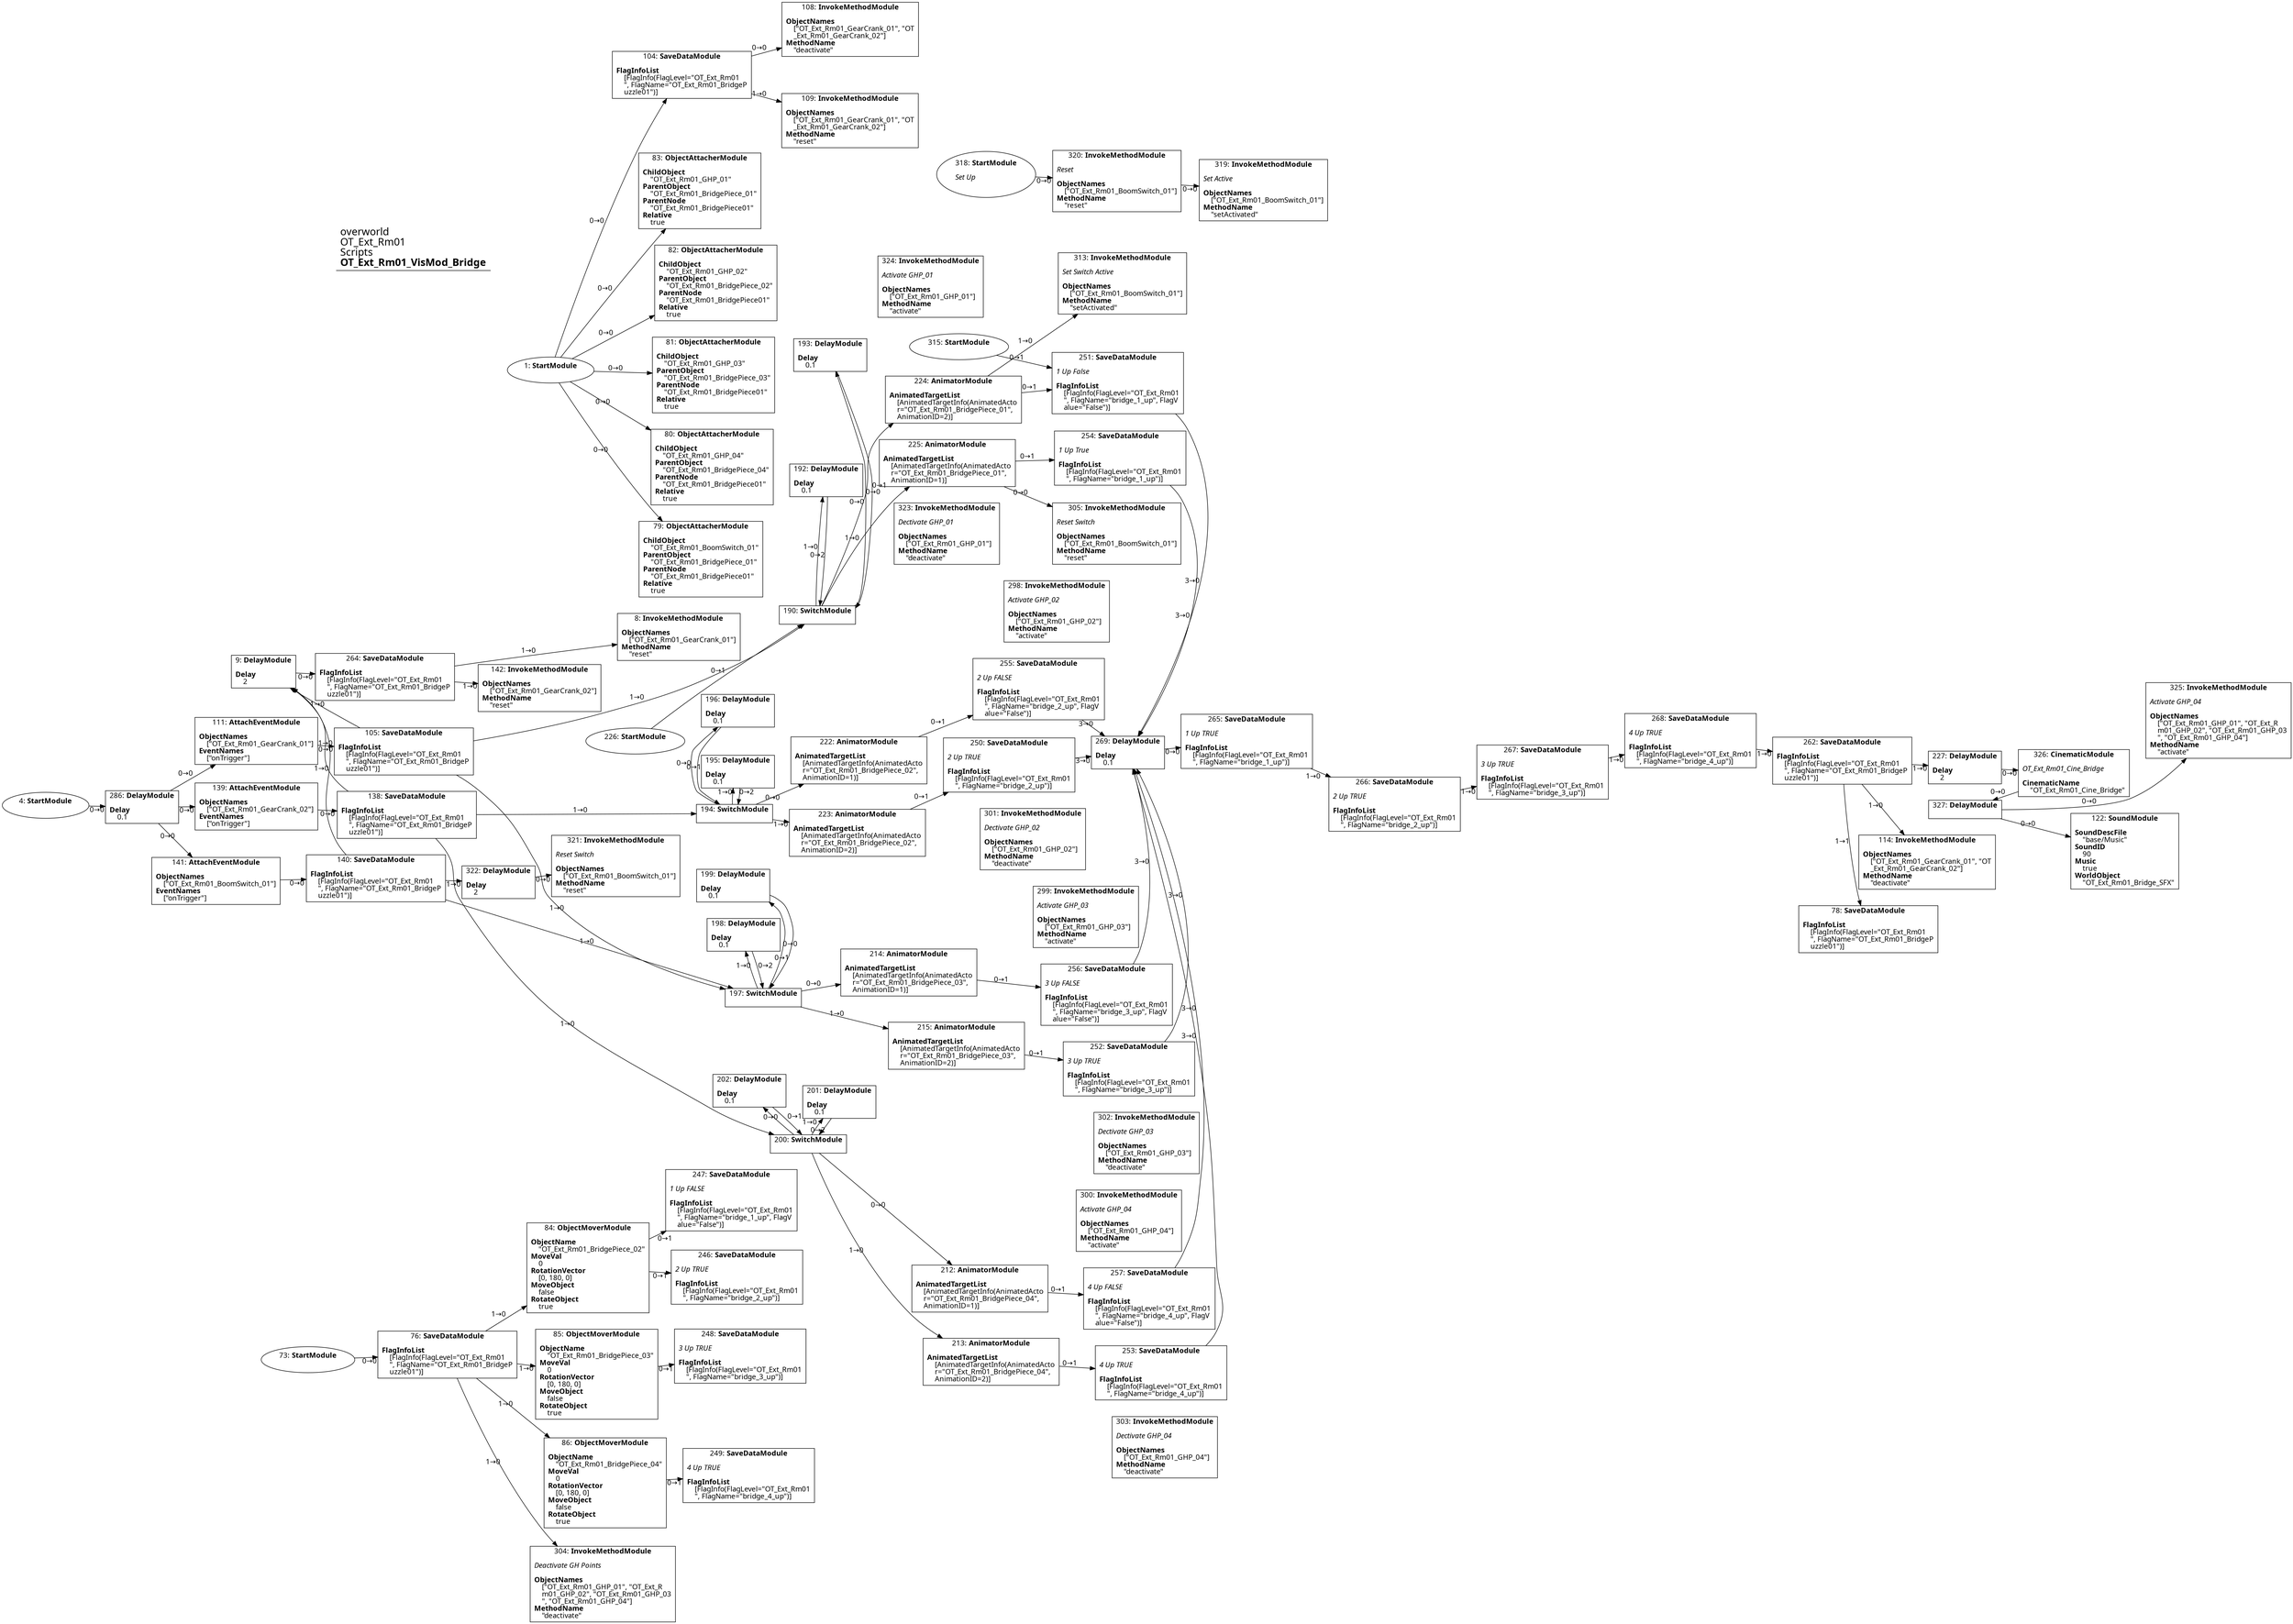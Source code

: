 digraph {
    layout = fdp;
    overlap = prism;
    sep = "+16";
    splines = spline;

    node [ shape = box ];

    graph [ fontname = "Segoe UI" ];
    node [ fontname = "Segoe UI" ];
    edge [ fontname = "Segoe UI" ];

    1 [ label = <1: <b>StartModule</b><br/><br/>> ];
    1 [ shape = oval ]
    1 [ pos = "0.342,1.088!" ];
    1 -> 83 [ label = "0→0" ];
    1 -> 82 [ label = "0→0" ];
    1 -> 81 [ label = "0→0" ];
    1 -> 80 [ label = "0→0" ];
    1 -> 79 [ label = "0→0" ];
    1 -> 104 [ label = "0→0" ];

    4 [ label = <4: <b>StartModule</b><br/><br/>> ];
    4 [ shape = oval ]
    4 [ pos = "-0.48800004,-0.469!" ];
    4 -> 286 [ label = "0→0" ];

    8 [ label = <8: <b>InvokeMethodModule</b><br/><br/><b>ObjectNames</b><br align="left"/>    [&quot;OT_Ext_Rm01_GearCrank_01&quot;]<br align="left"/><b>MethodName</b><br align="left"/>    &quot;reset&quot;<br align="left"/>> ];
    8 [ pos = "0.95000005,0.42000002!" ];

    9 [ label = <9: <b>DelayModule</b><br/><br/><b>Delay</b><br align="left"/>    2<br align="left"/>> ];
    9 [ pos = "0.497,0.37!" ];
    9 -> 264 [ label = "0→0" ];

    73 [ label = <73: <b>StartModule</b><br/><br/>> ];
    73 [ shape = oval ]
    73 [ pos = "0.404,-2.6020002!" ];
    73 -> 76 [ label = "0→0" ];

    76 [ label = <76: <b>SaveDataModule</b><br/><br/><b>FlagInfoList</b><br align="left"/>    [FlagInfo(FlagLevel=&quot;OT_Ext_Rm01<br align="left"/>    &quot;, FlagName=&quot;OT_Ext_Rm01_BridgeP<br align="left"/>    uzzle01&quot;)]<br align="left"/>> ];
    76 [ pos = "0.62,-2.6020002!" ];
    76 -> 84 [ label = "1→0" ];
    76 -> 85 [ label = "1→0" ];
    76 -> 86 [ label = "1→0" ];
    76 -> 304 [ label = "1→0" ];

    78 [ label = <78: <b>SaveDataModule</b><br/><br/><b>FlagInfoList</b><br align="left"/>    [FlagInfo(FlagLevel=&quot;OT_Ext_Rm01<br align="left"/>    &quot;, FlagName=&quot;OT_Ext_Rm01_BridgeP<br align="left"/>    uzzle01&quot;)]<br align="left"/>> ];
    78 [ pos = "4.085,-1.005!" ];

    79 [ label = <79: <b>ObjectAttacherModule</b><br/><br/><b>ChildObject</b><br align="left"/>    &quot;OT_Ext_Rm01_BoomSwitch_01&quot;<br align="left"/><b>ParentObject</b><br align="left"/>    &quot;OT_Ext_Rm01_BridgePiece_01&quot;<br align="left"/><b>ParentNode</b><br align="left"/>    &quot;OT_Ext_Rm01_BridgePiece01&quot;<br align="left"/><b>Relative</b><br align="left"/>    true<br align="left"/>> ];
    79 [ pos = "0.74200004,0.85600007!" ];

    80 [ label = <80: <b>ObjectAttacherModule</b><br/><br/><b>ChildObject</b><br align="left"/>    &quot;OT_Ext_Rm01_GHP_04&quot;<br align="left"/><b>ParentObject</b><br align="left"/>    &quot;OT_Ext_Rm01_BridgePiece_04&quot;<br align="left"/><b>ParentNode</b><br align="left"/>    &quot;OT_Ext_Rm01_BridgePiece01&quot;<br align="left"/><b>Relative</b><br align="left"/>    true<br align="left"/>> ];
    80 [ pos = "0.74,0.975!" ];

    81 [ label = <81: <b>ObjectAttacherModule</b><br/><br/><b>ChildObject</b><br align="left"/>    &quot;OT_Ext_Rm01_GHP_03&quot;<br align="left"/><b>ParentObject</b><br align="left"/>    &quot;OT_Ext_Rm01_BridgePiece_03&quot;<br align="left"/><b>ParentNode</b><br align="left"/>    &quot;OT_Ext_Rm01_BridgePiece01&quot;<br align="left"/><b>Relative</b><br align="left"/>    true<br align="left"/>> ];
    81 [ pos = "0.73800004,1.062!" ];

    82 [ label = <82: <b>ObjectAttacherModule</b><br/><br/><b>ChildObject</b><br align="left"/>    &quot;OT_Ext_Rm01_GHP_02&quot;<br align="left"/><b>ParentObject</b><br align="left"/>    &quot;OT_Ext_Rm01_BridgePiece_02&quot;<br align="left"/><b>ParentNode</b><br align="left"/>    &quot;OT_Ext_Rm01_BridgePiece01&quot;<br align="left"/><b>Relative</b><br align="left"/>    true<br align="left"/>> ];
    82 [ pos = "0.74,1.1500001!" ];

    83 [ label = <83: <b>ObjectAttacherModule</b><br/><br/><b>ChildObject</b><br align="left"/>    &quot;OT_Ext_Rm01_GHP_01&quot;<br align="left"/><b>ParentObject</b><br align="left"/>    &quot;OT_Ext_Rm01_BridgePiece_01&quot;<br align="left"/><b>ParentNode</b><br align="left"/>    &quot;OT_Ext_Rm01_BridgePiece01&quot;<br align="left"/><b>Relative</b><br align="left"/>    true<br align="left"/>> ];
    83 [ pos = "0.74,1.2340001!" ];

    84 [ label = <84: <b>ObjectMoverModule</b><br/><br/><b>ObjectName</b><br align="left"/>    &quot;OT_Ext_Rm01_BridgePiece_02&quot;<br align="left"/><b>MoveVal</b><br align="left"/>    0<br align="left"/><b>RotationVector</b><br align="left"/>    [0, 180, 0]<br align="left"/><b>MoveObject</b><br align="left"/>    false<br align="left"/><b>RotateObject</b><br align="left"/>    true<br align="left"/>> ];
    84 [ pos = "0.97700006,-2.463!" ];
    84 -> 246 [ label = "0→1" ];
    84 -> 247 [ label = "0→1" ];

    85 [ label = <85: <b>ObjectMoverModule</b><br/><br/><b>ObjectName</b><br align="left"/>    &quot;OT_Ext_Rm01_BridgePiece_03&quot;<br align="left"/><b>MoveVal</b><br align="left"/>    0<br align="left"/><b>RotationVector</b><br align="left"/>    [0, 180, 0]<br align="left"/><b>MoveObject</b><br align="left"/>    false<br align="left"/><b>RotateObject</b><br align="left"/>    true<br align="left"/>> ];
    85 [ pos = "0.97700006,-2.6250002!" ];
    85 -> 248 [ label = "0→1" ];

    86 [ label = <86: <b>ObjectMoverModule</b><br/><br/><b>ObjectName</b><br align="left"/>    &quot;OT_Ext_Rm01_BridgePiece_04&quot;<br align="left"/><b>MoveVal</b><br align="left"/>    0<br align="left"/><b>RotationVector</b><br align="left"/>    [0, 180, 0]<br align="left"/><b>MoveObject</b><br align="left"/>    false<br align="left"/><b>RotateObject</b><br align="left"/>    true<br align="left"/>> ];
    86 [ pos = "0.97700006,-2.782!" ];
    86 -> 249 [ label = "0→1" ];

    104 [ label = <104: <b>SaveDataModule</b><br/><br/><b>FlagInfoList</b><br align="left"/>    [FlagInfo(FlagLevel=&quot;OT_Ext_Rm01<br align="left"/>    &quot;, FlagName=&quot;OT_Ext_Rm01_BridgeP<br align="left"/>    uzzle01&quot;)]<br align="left"/>> ];
    104 [ pos = "0.74100006,1.5380001!" ];
    104 -> 108 [ label = "0→0" ];
    104 -> 109 [ label = "1→0" ];

    105 [ label = <105: <b>SaveDataModule</b><br/><br/><b>FlagInfoList</b><br align="left"/>    [FlagInfo(FlagLevel=&quot;OT_Ext_Rm01<br align="left"/>    &quot;, FlagName=&quot;OT_Ext_Rm01_BridgeP<br align="left"/>    uzzle01&quot;)]<br align="left"/>> ];
    105 [ pos = "0.23900001,-0.284!" ];
    105 -> 9 [ label = "1→0" ];
    105 -> 190 [ label = "1→0" ];
    105 -> 197 [ label = "1→0" ];

    108 [ label = <108: <b>InvokeMethodModule</b><br/><br/><b>ObjectNames</b><br align="left"/>    [&quot;OT_Ext_Rm01_GearCrank_01&quot;, &quot;OT<br align="left"/>    _Ext_Rm01_GearCrank_02&quot;]<br align="left"/><b>MethodName</b><br align="left"/>    &quot;deactivate&quot;<br align="left"/>> ];
    108 [ pos = "1.0020001,1.6120001!" ];

    109 [ label = <109: <b>InvokeMethodModule</b><br/><br/><b>ObjectNames</b><br align="left"/>    [&quot;OT_Ext_Rm01_GearCrank_01&quot;, &quot;OT<br align="left"/>    _Ext_Rm01_GearCrank_02&quot;]<br align="left"/><b>MethodName</b><br align="left"/>    &quot;reset&quot;<br align="left"/>> ];
    109 [ pos = "1.003,1.445!" ];

    111 [ label = <111: <b>AttachEventModule</b><br/><br/><b>ObjectNames</b><br align="left"/>    [&quot;OT_Ext_Rm01_GearCrank_01&quot;]<br align="left"/><b>EventNames</b><br align="left"/>    [&quot;onTrigger&quot;]<br align="left"/>> ];
    111 [ pos = "0.018000001,-0.284!" ];
    111 -> 105 [ label = "0→0" ];

    114 [ label = <114: <b>InvokeMethodModule</b><br/><br/><b>ObjectNames</b><br align="left"/>    [&quot;OT_Ext_Rm01_GearCrank_01&quot;, &quot;OT<br align="left"/>    _Ext_Rm01_GearCrank_02&quot;]<br align="left"/><b>MethodName</b><br align="left"/>    &quot;deactivate&quot;<br align="left"/>> ];
    114 [ pos = "4.085,-0.85600007!" ];

    122 [ label = <122: <b>SoundModule</b><br/><br/><b>SoundDescFile</b><br align="left"/>    &quot;base/Music&quot;<br align="left"/><b>SoundID</b><br align="left"/>    90<br align="left"/><b>Music</b><br align="left"/>    true<br align="left"/><b>WorldObject</b><br align="left"/>    &quot;OT_Ext_Rm01_Bridge_SFX&quot;<br align="left"/>> ];
    122 [ pos = "4.662,-0.757!" ];

    138 [ label = <138: <b>SaveDataModule</b><br/><br/><b>FlagInfoList</b><br align="left"/>    [FlagInfo(FlagLevel=&quot;OT_Ext_Rm01<br align="left"/>    &quot;, FlagName=&quot;OT_Ext_Rm01_BridgeP<br align="left"/>    uzzle01&quot;)]<br align="left"/>> ];
    138 [ pos = "0.23600002,-0.469!" ];
    138 -> 9 [ label = "1→0" ];
    138 -> 194 [ label = "1→0" ];
    138 -> 200 [ label = "1→0" ];

    139 [ label = <139: <b>AttachEventModule</b><br/><br/><b>ObjectNames</b><br align="left"/>    [&quot;OT_Ext_Rm01_GearCrank_02&quot;]<br align="left"/><b>EventNames</b><br align="left"/>    [&quot;onTrigger&quot;]<br align="left"/>> ];
    139 [ pos = "0.020000001,-0.469!" ];
    139 -> 138 [ label = "0→0" ];

    140 [ label = <140: <b>SaveDataModule</b><br/><br/><b>FlagInfoList</b><br align="left"/>    [FlagInfo(FlagLevel=&quot;OT_Ext_Rm01<br align="left"/>    &quot;, FlagName=&quot;OT_Ext_Rm01_BridgeP<br align="left"/>    uzzle01&quot;)]<br align="left"/>> ];
    140 [ pos = "0.24100001,-0.65500003!" ];
    140 -> 9 [ label = "1→0" ];
    140 -> 197 [ label = "1→0" ];
    140 -> 322 [ label = "1→0" ];

    141 [ label = <141: <b>AttachEventModule</b><br/><br/><b>ObjectNames</b><br align="left"/>    [&quot;OT_Ext_Rm01_BoomSwitch_01&quot;]<br align="left"/><b>EventNames</b><br align="left"/>    [&quot;onTrigger&quot;]<br align="left"/>> ];
    141 [ pos = "0.019000001,-0.65500003!" ];
    141 -> 140 [ label = "0→0" ];

    142 [ label = <142: <b>InvokeMethodModule</b><br/><br/><b>ObjectNames</b><br align="left"/>    [&quot;OT_Ext_Rm01_GearCrank_02&quot;]<br align="left"/><b>MethodName</b><br align="left"/>    &quot;reset&quot;<br align="left"/>> ];
    142 [ pos = "0.95100003,0.28!" ];

    190 [ label = <190: <b>SwitchModule</b><br/><br/>> ];
    190 [ pos = "1.442,0.29000002!" ];
    190 -> 192 [ label = "1→0" ];
    190 -> 193 [ label = "0→0" ];
    190 -> 224 [ label = "0→0" ];
    190 -> 225 [ label = "1→0" ];

    192 [ label = <192: <b>DelayModule</b><br/><br/><b>Delay</b><br align="left"/>    0.1<br align="left"/>> ];
    192 [ pos = "1.47,0.47500002!" ];
    192 -> 190 [ label = "0→2" ];

    193 [ label = <193: <b>DelayModule</b><br/><br/><b>Delay</b><br align="left"/>    0.1<br align="left"/>> ];
    193 [ pos = "1.4690001,0.657!" ];
    193 -> 190 [ label = "0→1" ];

    194 [ label = <194: <b>SwitchModule</b><br/><br/>> ];
    194 [ pos = "1.4210001,-0.41400003!" ];
    194 -> 195 [ label = "1→0" ];
    194 -> 196 [ label = "0→0" ];
    194 -> 222 [ label = "0→0" ];
    194 -> 223 [ label = "1→0" ];

    195 [ label = <195: <b>DelayModule</b><br/><br/><b>Delay</b><br align="left"/>    0.1<br align="left"/>> ];
    195 [ pos = "1.4490001,-0.22900002!" ];
    195 -> 194 [ label = "0→2" ];

    196 [ label = <196: <b>DelayModule</b><br/><br/><b>Delay</b><br align="left"/>    0.1<br align="left"/>> ];
    196 [ pos = "1.4510001,-0.057000004!" ];
    196 -> 194 [ label = "0→1" ];

    197 [ label = <197: <b>SwitchModule</b><br/><br/>> ];
    197 [ pos = "1.4670001,-1.269!" ];
    197 -> 198 [ label = "1→0" ];
    197 -> 199 [ label = "0→0" ];
    197 -> 214 [ label = "0→0" ];
    197 -> 215 [ label = "1→0" ];

    198 [ label = <198: <b>DelayModule</b><br/><br/><b>Delay</b><br align="left"/>    0.1<br align="left"/>> ];
    198 [ pos = "1.4950001,-1.0840001!" ];
    198 -> 197 [ label = "0→2" ];

    199 [ label = <199: <b>DelayModule</b><br/><br/><b>Delay</b><br align="left"/>    0.1<br align="left"/>> ];
    199 [ pos = "1.4950001,-0.90800005!" ];
    199 -> 197 [ label = "0→1" ];

    200 [ label = <200: <b>SwitchModule</b><br/><br/>> ];
    200 [ pos = "1.463,-2!" ];
    200 -> 201 [ label = "1→0" ];
    200 -> 202 [ label = "0→0" ];
    200 -> 212 [ label = "0→0" ];
    200 -> 213 [ label = "1→0" ];

    201 [ label = <201: <b>DelayModule</b><br/><br/><b>Delay</b><br align="left"/>    0.1<br align="left"/>> ];
    201 [ pos = "1.491,-1.815!" ];
    201 -> 200 [ label = "0→2" ];

    202 [ label = <202: <b>DelayModule</b><br/><br/><b>Delay</b><br align="left"/>    0.1<br align="left"/>> ];
    202 [ pos = "1.4920001,-1.6400001!" ];
    202 -> 200 [ label = "0→1" ];

    212 [ label = <212: <b>AnimatorModule</b><br/><br/><b>AnimatedTargetList</b><br align="left"/>    [AnimatedTargetInfo(AnimatedActo<br align="left"/>    r=&quot;OT_Ext_Rm01_BridgePiece_04&quot;, <br align="left"/>    AnimationID=1)]<br align="left"/>> ];
    212 [ pos = "1.7700001,-1.932!" ];
    212 -> 257 [ label = "0→1" ];

    213 [ label = <213: <b>AnimatorModule</b><br/><br/><b>AnimatedTargetList</b><br align="left"/>    [AnimatedTargetInfo(AnimatedActo<br align="left"/>    r=&quot;OT_Ext_Rm01_BridgePiece_04&quot;, <br align="left"/>    AnimationID=2)]<br align="left"/>> ];
    213 [ pos = "1.766,-2.084!" ];
    213 -> 253 [ label = "0→1" ];

    214 [ label = <214: <b>AnimatorModule</b><br/><br/><b>AnimatedTargetList</b><br align="left"/>    [AnimatedTargetInfo(AnimatedActo<br align="left"/>    r=&quot;OT_Ext_Rm01_BridgePiece_03&quot;, <br align="left"/>    AnimationID=1)]<br align="left"/>> ];
    214 [ pos = "1.7800001,-1.199!" ];
    214 -> 256 [ label = "0→1" ];

    215 [ label = <215: <b>AnimatorModule</b><br/><br/><b>AnimatedTargetList</b><br align="left"/>    [AnimatedTargetInfo(AnimatedActo<br align="left"/>    r=&quot;OT_Ext_Rm01_BridgePiece_03&quot;, <br align="left"/>    AnimationID=2)]<br align="left"/>> ];
    215 [ pos = "1.774,-1.3610001!" ];
    215 -> 252 [ label = "0→1" ];

    222 [ label = <222: <b>AnimatorModule</b><br/><br/><b>AnimatedTargetList</b><br align="left"/>    [AnimatedTargetInfo(AnimatedActo<br align="left"/>    r=&quot;OT_Ext_Rm01_BridgePiece_02&quot;, <br align="left"/>    AnimationID=1)]<br align="left"/>> ];
    222 [ pos = "1.7320001,-0.39600003!" ];
    222 -> 255 [ label = "0→1" ];

    223 [ label = <223: <b>AnimatorModule</b><br/><br/><b>AnimatedTargetList</b><br align="left"/>    [AnimatedTargetInfo(AnimatedActo<br align="left"/>    r=&quot;OT_Ext_Rm01_BridgePiece_02&quot;, <br align="left"/>    AnimationID=2)]<br align="left"/>> ];
    223 [ pos = "1.7300001,-0.545!" ];
    223 -> 250 [ label = "0→1" ];

    224 [ label = <224: <b>AnimatorModule</b><br/><br/><b>AnimatedTargetList</b><br align="left"/>    [AnimatedTargetInfo(AnimatedActo<br align="left"/>    r=&quot;OT_Ext_Rm01_BridgePiece_01&quot;, <br align="left"/>    AnimationID=2)]<br align="left"/>> ];
    224 [ pos = "1.774,0.40600002!" ];
    224 -> 251 [ label = "0→1" ];
    224 -> 313 [ label = "1→0" ];

    225 [ label = <225: <b>AnimatorModule</b><br/><br/><b>AnimatedTargetList</b><br align="left"/>    [AnimatedTargetInfo(AnimatedActo<br align="left"/>    r=&quot;OT_Ext_Rm01_BridgePiece_01&quot;, <br align="left"/>    AnimationID=1)]<br align="left"/>> ];
    225 [ pos = "1.766,0.23500001!" ];
    225 -> 254 [ label = "0→1" ];
    225 -> 305 [ label = "0→0" ];

    226 [ label = <226: <b>StartModule</b><br/><br/>> ];
    226 [ shape = oval ]
    226 [ pos = "1.2080001,0.057000004!" ];
    226 -> 190 [ label = "0→1" ];

    227 [ label = <227: <b>DelayModule</b><br/><br/><b>Delay</b><br align="left"/>    2<br align="left"/>> ];
    227 [ pos = "4.0680003,-0.65500003!" ];
    227 -> 326 [ label = "0→0" ];

    246 [ label = <246: <b>SaveDataModule</b><br/><br/><i>2 Up TRUE<br align="left"/></i><br align="left"/><b>FlagInfoList</b><br align="left"/>    [FlagInfo(FlagLevel=&quot;OT_Ext_Rm01<br align="left"/>    &quot;, FlagName=&quot;bridge_2_up&quot;)]<br align="left"/>> ];
    246 [ pos = "1.24,-2.44!" ];

    247 [ label = <247: <b>SaveDataModule</b><br/><br/><i>1 Up FALSE<br align="left"/></i><br align="left"/><b>FlagInfoList</b><br align="left"/>    [FlagInfo(FlagLevel=&quot;OT_Ext_Rm01<br align="left"/>    &quot;, FlagName=&quot;bridge_1_up&quot;, FlagV<br align="left"/>    alue=&quot;False&quot;)]<br align="left"/>> ];
    247 [ pos = "1.2390001,-2.289!" ];

    248 [ label = <248: <b>SaveDataModule</b><br/><br/><i>3 Up TRUE<br align="left"/></i><br align="left"/><b>FlagInfoList</b><br align="left"/>    [FlagInfo(FlagLevel=&quot;OT_Ext_Rm01<br align="left"/>    &quot;, FlagName=&quot;bridge_3_up&quot;)]<br align="left"/>> ];
    248 [ pos = "1.2440001,-2.6020002!" ];

    249 [ label = <249: <b>SaveDataModule</b><br/><br/><i>4 Up TRUE<br align="left"/></i><br align="left"/><b>FlagInfoList</b><br align="left"/>    [FlagInfo(FlagLevel=&quot;OT_Ext_Rm01<br align="left"/>    &quot;, FlagName=&quot;bridge_4_up&quot;)]<br align="left"/>> ];
    249 [ pos = "1.246,-2.759!" ];

    250 [ label = <250: <b>SaveDataModule</b><br/><br/><i>2 Up TRUE<br align="left"/></i><br align="left"/><b>FlagInfoList</b><br align="left"/>    [FlagInfo(FlagLevel=&quot;OT_Ext_Rm01<br align="left"/>    &quot;, FlagName=&quot;bridge_2_up&quot;)]<br align="left"/>> ];
    250 [ pos = "1.9660001,-0.522!" ];
    250 -> 269 [ label = "3→0" ];

    251 [ label = <251: <b>SaveDataModule</b><br/><br/><i>1 Up False<br align="left"/></i><br align="left"/><b>FlagInfoList</b><br align="left"/>    [FlagInfo(FlagLevel=&quot;OT_Ext_Rm01<br align="left"/>    &quot;, FlagName=&quot;bridge_1_up&quot;, FlagV<br align="left"/>    alue=&quot;False&quot;)]<br align="left"/>> ];
    251 [ pos = "2.015,0.42900002!" ];
    251 -> 269 [ label = "3→0" ];

    252 [ label = <252: <b>SaveDataModule</b><br/><br/><i>3 Up TRUE<br align="left"/></i><br align="left"/><b>FlagInfoList</b><br align="left"/>    [FlagInfo(FlagLevel=&quot;OT_Ext_Rm01<br align="left"/>    &quot;, FlagName=&quot;bridge_3_up&quot;)]<br align="left"/>> ];
    252 [ pos = "2.0080001,-1.338!" ];
    252 -> 269 [ label = "3→0" ];

    253 [ label = <253: <b>SaveDataModule</b><br/><br/><i>4 Up TRUE<br align="left"/></i><br align="left"/><b>FlagInfoList</b><br align="left"/>    [FlagInfo(FlagLevel=&quot;OT_Ext_Rm01<br align="left"/>    &quot;, FlagName=&quot;bridge_4_up&quot;)]<br align="left"/>> ];
    253 [ pos = "1.991,-2.061!" ];
    253 -> 269 [ label = "3→0" ];

    254 [ label = <254: <b>SaveDataModule</b><br/><br/><i>1 Up True<br align="left"/></i><br align="left"/><b>FlagInfoList</b><br align="left"/>    [FlagInfo(FlagLevel=&quot;OT_Ext_Rm01<br align="left"/>    &quot;, FlagName=&quot;bridge_1_up&quot;)]<br align="left"/>> ];
    254 [ pos = "2.015,0.25800002!" ];
    254 -> 269 [ label = "3→0" ];

    255 [ label = <255: <b>SaveDataModule</b><br/><br/><i>2 Up FALSE<br align="left"/></i><br align="left"/><b>FlagInfoList</b><br align="left"/>    [FlagInfo(FlagLevel=&quot;OT_Ext_Rm01<br align="left"/>    &quot;, FlagName=&quot;bridge_2_up&quot;, FlagV<br align="left"/>    alue=&quot;False&quot;)]<br align="left"/>> ];
    255 [ pos = "1.9580001,-0.37300003!" ];
    255 -> 269 [ label = "3→0" ];

    256 [ label = <256: <b>SaveDataModule</b><br/><br/><i>3 Up FALSE<br align="left"/></i><br align="left"/><b>FlagInfoList</b><br align="left"/>    [FlagInfo(FlagLevel=&quot;OT_Ext_Rm01<br align="left"/>    &quot;, FlagName=&quot;bridge_3_up&quot;, FlagV<br align="left"/>    alue=&quot;False&quot;)]<br align="left"/>> ];
    256 [ pos = "2.0070002,-1.176!" ];
    256 -> 269 [ label = "3→0" ];

    257 [ label = <257: <b>SaveDataModule</b><br/><br/><i>4 Up FALSE<br align="left"/></i><br align="left"/><b>FlagInfoList</b><br align="left"/>    [FlagInfo(FlagLevel=&quot;OT_Ext_Rm01<br align="left"/>    &quot;, FlagName=&quot;bridge_4_up&quot;, FlagV<br align="left"/>    alue=&quot;False&quot;)]<br align="left"/>> ];
    257 [ pos = "1.9890001,-1.909!" ];
    257 -> 269 [ label = "3→0" ];

    262 [ label = <262: <b>SaveDataModule</b><br/><br/><b>FlagInfoList</b><br align="left"/>    [FlagInfo(FlagLevel=&quot;OT_Ext_Rm01<br align="left"/>    &quot;, FlagName=&quot;OT_Ext_Rm01_BridgeP<br align="left"/>    uzzle01&quot;)]<br align="left"/>> ];
    262 [ pos = "3.8060002,-0.632!" ];
    262 -> 227 [ label = "1→0" ];
    262 -> 114 [ label = "1→0" ];
    262 -> 78 [ label = "1→1" ];

    264 [ label = <264: <b>SaveDataModule</b><br/><br/><b>FlagInfoList</b><br align="left"/>    [FlagInfo(FlagLevel=&quot;OT_Ext_Rm01<br align="left"/>    &quot;, FlagName=&quot;OT_Ext_Rm01_BridgeP<br align="left"/>    uzzle01&quot;)]<br align="left"/>> ];
    264 [ pos = "0.67700005,0.37!" ];
    264 -> 8 [ label = "1→0" ];
    264 -> 142 [ label = "1→0" ];

    265 [ label = <265: <b>SaveDataModule</b><br/><br/><i>1 Up TRUE<br align="left"/></i><br align="left"/><b>FlagInfoList</b><br align="left"/>    [FlagInfo(FlagLevel=&quot;OT_Ext_Rm01<br align="left"/>    &quot;, FlagName=&quot;bridge_1_up&quot;)]<br align="left"/>> ];
    265 [ pos = "2.9320002,-0.60300004!" ];
    265 -> 266 [ label = "1→0" ];

    266 [ label = <266: <b>SaveDataModule</b><br/><br/><i>2 Up TRUE<br align="left"/></i><br align="left"/><b>FlagInfoList</b><br align="left"/>    [FlagInfo(FlagLevel=&quot;OT_Ext_Rm01<br align="left"/>    &quot;, FlagName=&quot;bridge_2_up&quot;)]<br align="left"/>> ];
    266 [ pos = "3.1560001,-0.609!" ];
    266 -> 267 [ label = "1→0" ];

    267 [ label = <267: <b>SaveDataModule</b><br/><br/><i>3 Up TRUE<br align="left"/></i><br align="left"/><b>FlagInfoList</b><br align="left"/>    [FlagInfo(FlagLevel=&quot;OT_Ext_Rm01<br align="left"/>    &quot;, FlagName=&quot;bridge_3_up&quot;)]<br align="left"/>> ];
    267 [ pos = "3.3660002,-0.611!" ];
    267 -> 268 [ label = "1→0" ];

    268 [ label = <268: <b>SaveDataModule</b><br/><br/><i>4 Up TRUE<br align="left"/></i><br align="left"/><b>FlagInfoList</b><br align="left"/>    [FlagInfo(FlagLevel=&quot;OT_Ext_Rm01<br align="left"/>    &quot;, FlagName=&quot;bridge_4_up&quot;)]<br align="left"/>> ];
    268 [ pos = "3.591,-0.609!" ];
    268 -> 262 [ label = "1→0" ];

    269 [ label = <269: <b>DelayModule</b><br/><br/><b>Delay</b><br align="left"/>    0.1<br align="left"/>> ];
    269 [ pos = "2.756,-0.60300004!" ];
    269 -> 265 [ label = "0→0" ];

    286 [ label = <286: <b>DelayModule</b><br/><br/><b>Delay</b><br align="left"/>    0.1<br align="left"/>> ];
    286 [ pos = "-0.29200003,-0.469!" ];
    286 -> 111 [ label = "0→0" ];
    286 -> 139 [ label = "0→0" ];
    286 -> 141 [ label = "0→0" ];

    298 [ label = <298: <b>InvokeMethodModule</b><br/><br/><i>Activate GHP_02<br align="left"/></i><br align="left"/><b>ObjectNames</b><br align="left"/>    [&quot;OT_Ext_Rm01_GHP_02&quot;]<br align="left"/><b>MethodName</b><br align="left"/>    &quot;activate&quot;<br align="left"/>> ];
    298 [ pos = "1.96,-0.21100001!" ];

    299 [ label = <299: <b>InvokeMethodModule</b><br/><br/><i>Activate GHP_03<br align="left"/></i><br align="left"/><b>ObjectNames</b><br align="left"/>    [&quot;OT_Ext_Rm01_GHP_03&quot;]<br align="left"/><b>MethodName</b><br align="left"/>    &quot;activate&quot;<br align="left"/>> ];
    299 [ pos = "2.0040002,-1.016!" ];

    300 [ label = <300: <b>InvokeMethodModule</b><br/><br/><i>Activate GHP_04<br align="left"/></i><br align="left"/><b>ObjectNames</b><br align="left"/>    [&quot;OT_Ext_Rm01_GHP_04&quot;]<br align="left"/><b>MethodName</b><br align="left"/>    &quot;activate&quot;<br align="left"/>> ];
    300 [ pos = "1.988,-1.7580001!" ];

    301 [ label = <301: <b>InvokeMethodModule</b><br/><br/><i>Dectivate GHP_02<br align="left"/></i><br align="left"/><b>ObjectNames</b><br align="left"/>    [&quot;OT_Ext_Rm01_GHP_02&quot;]<br align="left"/><b>MethodName</b><br align="left"/>    &quot;deactivate&quot;<br align="left"/>> ];
    301 [ pos = "1.9740001,-0.67700005!" ];

    302 [ label = <302: <b>InvokeMethodModule</b><br/><br/><i>Dectivate GHP_03<br align="left"/></i><br align="left"/><b>ObjectNames</b><br align="left"/>    [&quot;OT_Ext_Rm01_GHP_03&quot;]<br align="left"/><b>MethodName</b><br align="left"/>    &quot;deactivate&quot;<br align="left"/>> ];
    302 [ pos = "2.0110002,-1.491!" ];

    303 [ label = <303: <b>InvokeMethodModule</b><br/><br/><i>Dectivate GHP_04<br align="left"/></i><br align="left"/><b>ObjectNames</b><br align="left"/>    [&quot;OT_Ext_Rm01_GHP_04&quot;]<br align="left"/><b>MethodName</b><br align="left"/>    &quot;deactivate&quot;<br align="left"/>> ];
    303 [ pos = "1.9950001,-2.214!" ];

    304 [ label = <304: <b>InvokeMethodModule</b><br/><br/><i>Deactivate GH Points<br align="left"/></i><br align="left"/><b>ObjectNames</b><br align="left"/>    [&quot;OT_Ext_Rm01_GHP_01&quot;, &quot;OT_Ext_R<br align="left"/>    m01_GHP_02&quot;, &quot;OT_Ext_Rm01_GHP_03<br align="left"/>    &quot;, &quot;OT_Ext_Rm01_GHP_04&quot;]<br align="left"/><b>MethodName</b><br align="left"/>    &quot;deactivate&quot;<br align="left"/>> ];
    304 [ pos = "0.97800004,-2.969!" ];

    305 [ label = <305: <b>InvokeMethodModule</b><br/><br/><i>Reset Switch<br align="left"/></i><br align="left"/><b>ObjectNames</b><br align="left"/>    [&quot;OT_Ext_Rm01_BoomSwitch_01&quot;]<br align="left"/><b>MethodName</b><br align="left"/>    &quot;reset&quot;<br align="left"/>> ];
    305 [ pos = "2.019,0.079!" ];

    313 [ label = <313: <b>InvokeMethodModule</b><br/><br/><i>Set Switch Active<br align="left"/></i><br align="left"/><b>ObjectNames</b><br align="left"/>    [&quot;OT_Ext_Rm01_BoomSwitch_01&quot;]<br align="left"/><b>MethodName</b><br align="left"/>    &quot;setActivated&quot;<br align="left"/>> ];
    313 [ pos = "2.012,0.58500004!" ];

    315 [ label = <315: <b>StartModule</b><br/><br/>> ];
    315 [ shape = oval ]
    315 [ pos = "1.7730001,0.509!" ];
    315 -> 251 [ label = "0→1" ];

    318 [ label = <318: <b>StartModule</b><br/><br/><i>Set Up<br align="left"/></i><br align="left"/>> ];
    318 [ shape = oval ]
    318 [ pos = "1.845,0.791!" ];
    318 -> 320 [ label = "0→0" ];

    319 [ label = <319: <b>InvokeMethodModule</b><br/><br/><i>Set Active<br align="left"/></i><br align="left"/><b>ObjectNames</b><br align="left"/>    [&quot;OT_Ext_Rm01_BoomSwitch_01&quot;]<br align="left"/><b>MethodName</b><br align="left"/>    &quot;setActivated&quot;<br align="left"/>> ];
    319 [ pos = "2.2210002,0.791!" ];

    320 [ label = <320: <b>InvokeMethodModule</b><br/><br/><i>Reset<br align="left"/></i><br align="left"/><b>ObjectNames</b><br align="left"/>    [&quot;OT_Ext_Rm01_BoomSwitch_01&quot;]<br align="left"/><b>MethodName</b><br align="left"/>    &quot;reset&quot;<br align="left"/>> ];
    320 [ pos = "2.022,0.791!" ];
    320 -> 319 [ label = "0→0" ];

    321 [ label = <321: <b>InvokeMethodModule</b><br/><br/><i>Reset Switch<br align="left"/></i><br align="left"/><b>ObjectNames</b><br align="left"/>    [&quot;OT_Ext_Rm01_BoomSwitch_01&quot;]<br align="left"/><b>MethodName</b><br align="left"/>    &quot;reset&quot;<br align="left"/>> ];
    321 [ pos = "0.85800004,-0.67800003!" ];

    322 [ label = <322: <b>DelayModule</b><br/><br/><b>Delay</b><br align="left"/>    2<br align="left"/>> ];
    322 [ pos = "0.61300004,-0.67800003!" ];
    322 -> 321 [ label = "0→0" ];

    323 [ label = <323: <b>InvokeMethodModule</b><br/><br/><i>Dectivate GHP_01<br align="left"/></i><br align="left"/><b>ObjectNames</b><br align="left"/>    [&quot;OT_Ext_Rm01_GHP_01&quot;]<br align="left"/><b>MethodName</b><br align="left"/>    &quot;deactivate&quot;<br align="left"/>> ];
    323 [ pos = "1.7600001,0.074!" ];

    324 [ label = <324: <b>InvokeMethodModule</b><br/><br/><i>Activate GHP_01<br align="left"/></i><br align="left"/><b>ObjectNames</b><br align="left"/>    [&quot;OT_Ext_Rm01_GHP_01&quot;]<br align="left"/><b>MethodName</b><br align="left"/>    &quot;activate&quot;<br align="left"/>> ];
    324 [ pos = "1.771,0.67600006!" ];

    325 [ label = <325: <b>InvokeMethodModule</b><br/><br/><i>Activate GHP_04<br align="left"/></i><br align="left"/><b>ObjectNames</b><br align="left"/>    [&quot;OT_Ext_Rm01_GHP_01&quot;, &quot;OT_Ext_R<br align="left"/>    m01_GHP_02&quot;, &quot;OT_Ext_Rm01_GHP_03<br align="left"/>    &quot;, &quot;OT_Ext_Rm01_GHP_04&quot;]<br align="left"/><b>MethodName</b><br align="left"/>    &quot;activate&quot;<br align="left"/>> ];
    325 [ pos = "4.657,-0.59300005!" ];

    326 [ label = <326: <b>CinematicModule</b><br/><br/><i>OT_Ext_Rm01_Cine_Bridge<br align="left"/></i><br align="left"/><b>CinematicName</b><br align="left"/>    &quot;OT_Ext_Rm01_Cine_Bridge&quot;<br align="left"/>> ];
    326 [ pos = "4.2440004,-0.65500003!" ];
    326 -> 327 [ label = "0→0" ];

    327 [ label = <327: <b>DelayModule</b><br/><br/>> ];
    327 [ pos = "4.453,-0.65400004!" ];
    327 -> 325 [ label = "0→0" ];
    327 -> 122 [ label = "0→0" ];

    title [ pos = "-0.48900002,1.613!" ];
    title [ shape = underline ];
    title [ label = <<font point-size="20">overworld<br align="left"/>OT_Ext_Rm01<br align="left"/>Scripts<br align="left"/><b>OT_Ext_Rm01_VisMod_Bridge</b><br align="left"/></font>> ];
}
